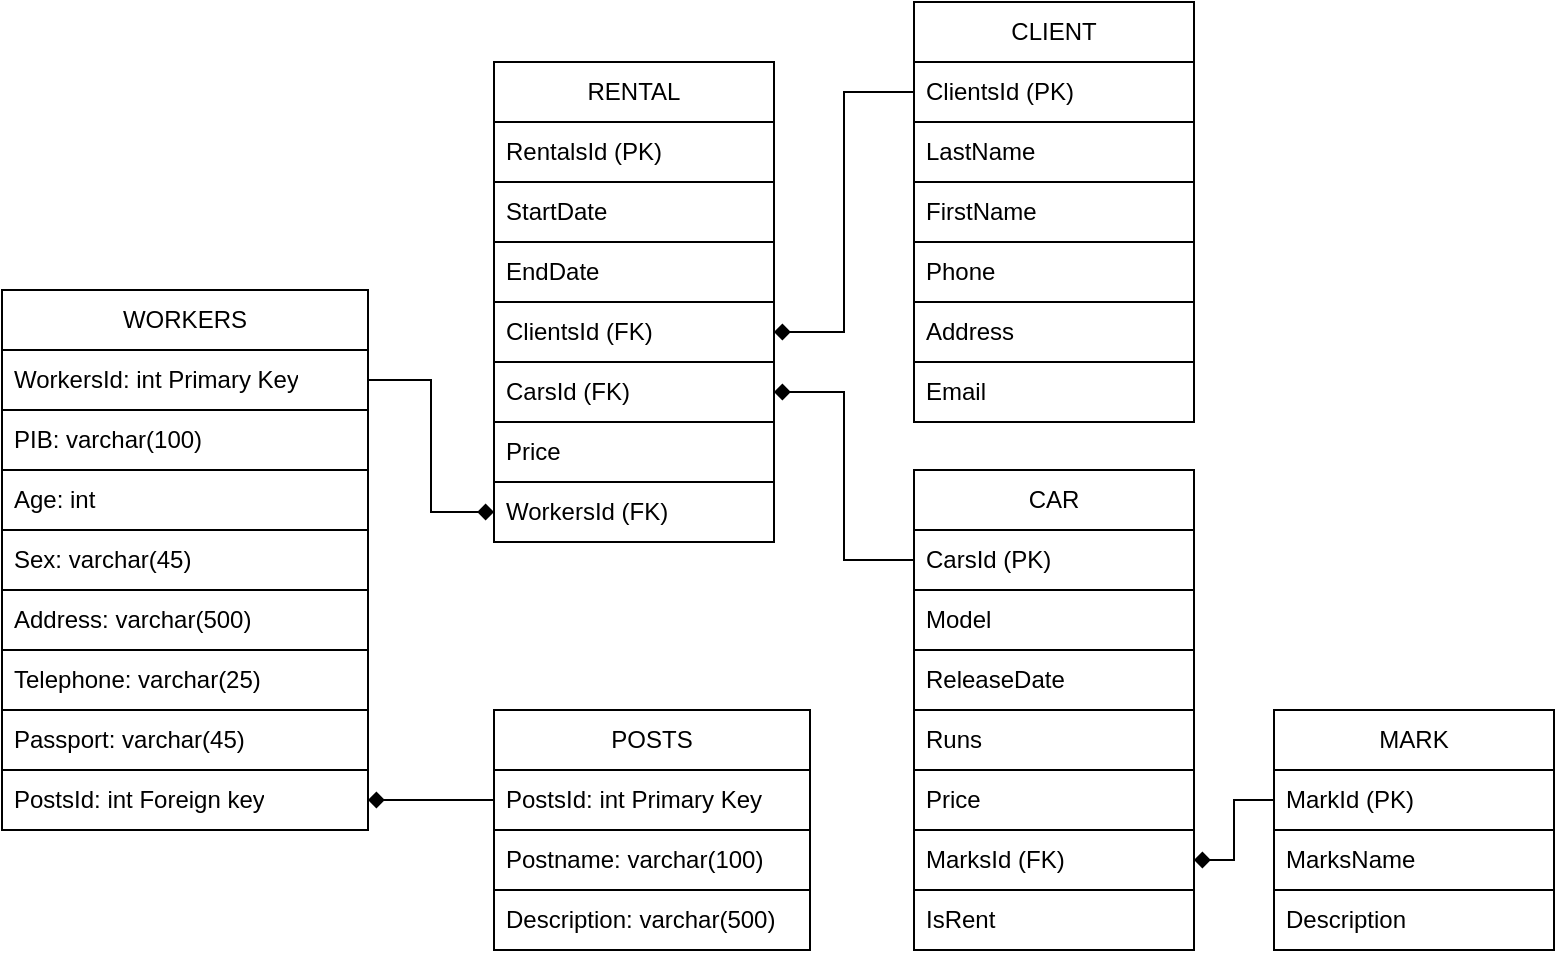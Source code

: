 <mxfile version="24.4.13" type="github">
  <diagram name="Page-1" id="ZCxUZjCs2w_mGWg6BgIN">
    <mxGraphModel dx="306" dy="455" grid="0" gridSize="10" guides="1" tooltips="1" connect="1" arrows="1" fold="1" page="1" pageScale="1" pageWidth="850" pageHeight="1100" math="0" shadow="0">
      <root>
        <mxCell id="0" />
        <mxCell id="1" parent="0" />
        <mxCell id="amekkk6pPUMmhFTjZdbN-1" value="&lt;div&gt;WORKERS&lt;/div&gt;" style="swimlane;fontStyle=0;childLayout=stackLayout;horizontal=1;startSize=30;horizontalStack=0;resizeParent=1;resizeParentMax=0;resizeLast=0;collapsible=1;marginBottom=0;whiteSpace=wrap;html=1;" vertex="1" parent="1">
          <mxGeometry x="24" y="293" width="183" height="270" as="geometry" />
        </mxCell>
        <mxCell id="amekkk6pPUMmhFTjZdbN-46" value="&lt;div&gt;WorkersId: int Primary Key&lt;br&gt;&lt;/div&gt;" style="text;strokeColor=default;fillColor=none;align=left;verticalAlign=middle;spacingLeft=4;spacingRight=4;overflow=hidden;points=[[0,0.5],[1,0.5]];portConstraint=eastwest;rotatable=0;whiteSpace=wrap;html=1;" vertex="1" parent="amekkk6pPUMmhFTjZdbN-1">
          <mxGeometry y="30" width="183" height="30" as="geometry" />
        </mxCell>
        <mxCell id="amekkk6pPUMmhFTjZdbN-3" value="PIB: varchar(100)" style="text;strokeColor=default;fillColor=none;align=left;verticalAlign=middle;spacingLeft=4;spacingRight=4;overflow=hidden;points=[[0,0.5],[1,0.5]];portConstraint=eastwest;rotatable=0;whiteSpace=wrap;html=1;" vertex="1" parent="amekkk6pPUMmhFTjZdbN-1">
          <mxGeometry y="60" width="183" height="30" as="geometry" />
        </mxCell>
        <mxCell id="amekkk6pPUMmhFTjZdbN-4" value="&lt;div&gt;Age: int&lt;br&gt;&lt;/div&gt;" style="text;strokeColor=default;fillColor=none;align=left;verticalAlign=middle;spacingLeft=4;spacingRight=4;overflow=hidden;points=[[0,0.5],[1,0.5]];portConstraint=eastwest;rotatable=0;whiteSpace=wrap;html=1;" vertex="1" parent="amekkk6pPUMmhFTjZdbN-1">
          <mxGeometry y="90" width="183" height="30" as="geometry" />
        </mxCell>
        <mxCell id="amekkk6pPUMmhFTjZdbN-5" value="Sex: varchar(45) " style="text;strokeColor=default;fillColor=none;align=left;verticalAlign=middle;spacingLeft=4;spacingRight=4;overflow=hidden;points=[[0,0.5],[1,0.5]];portConstraint=eastwest;rotatable=0;whiteSpace=wrap;html=1;" vertex="1" parent="amekkk6pPUMmhFTjZdbN-1">
          <mxGeometry y="120" width="183" height="30" as="geometry" />
        </mxCell>
        <mxCell id="amekkk6pPUMmhFTjZdbN-6" value="&lt;div&gt;Address: varchar(500)&lt;br&gt;&lt;/div&gt;" style="text;strokeColor=default;fillColor=none;align=left;verticalAlign=middle;spacingLeft=4;spacingRight=4;overflow=hidden;points=[[0,0.5],[1,0.5]];portConstraint=eastwest;rotatable=0;whiteSpace=wrap;html=1;" vertex="1" parent="amekkk6pPUMmhFTjZdbN-1">
          <mxGeometry y="150" width="183" height="30" as="geometry" />
        </mxCell>
        <mxCell id="amekkk6pPUMmhFTjZdbN-7" value="Telephone: varchar(25)" style="text;strokeColor=default;fillColor=none;align=left;verticalAlign=middle;spacingLeft=4;spacingRight=4;overflow=hidden;points=[[0,0.5],[1,0.5]];portConstraint=eastwest;rotatable=0;whiteSpace=wrap;html=1;" vertex="1" parent="amekkk6pPUMmhFTjZdbN-1">
          <mxGeometry y="180" width="183" height="30" as="geometry" />
        </mxCell>
        <mxCell id="amekkk6pPUMmhFTjZdbN-8" value="Passport: varchar(45)" style="text;strokeColor=default;fillColor=none;align=left;verticalAlign=middle;spacingLeft=4;spacingRight=4;overflow=hidden;points=[[0,0.5],[1,0.5]];portConstraint=eastwest;rotatable=0;whiteSpace=wrap;html=1;" vertex="1" parent="amekkk6pPUMmhFTjZdbN-1">
          <mxGeometry y="210" width="183" height="30" as="geometry" />
        </mxCell>
        <mxCell id="amekkk6pPUMmhFTjZdbN-9" value="PostsId: int Foreign key" style="text;strokeColor=default;fillColor=none;align=left;verticalAlign=middle;spacingLeft=4;spacingRight=4;overflow=hidden;points=[[0,0.5],[1,0.5]];portConstraint=eastwest;rotatable=0;whiteSpace=wrap;html=1;" vertex="1" parent="amekkk6pPUMmhFTjZdbN-1">
          <mxGeometry y="240" width="183" height="30" as="geometry" />
        </mxCell>
        <mxCell id="amekkk6pPUMmhFTjZdbN-10" value="POSTS" style="swimlane;fontStyle=0;childLayout=stackLayout;horizontal=1;startSize=30;horizontalStack=0;resizeParent=1;resizeParentMax=0;resizeLast=0;collapsible=1;marginBottom=0;whiteSpace=wrap;html=1;" vertex="1" parent="1">
          <mxGeometry x="270" y="503" width="158" height="120" as="geometry" />
        </mxCell>
        <mxCell id="amekkk6pPUMmhFTjZdbN-11" value="PostsId: int Primary Key " style="text;strokeColor=default;fillColor=none;align=left;verticalAlign=middle;spacingLeft=4;spacingRight=4;overflow=hidden;points=[[0,0.5],[1,0.5]];portConstraint=eastwest;rotatable=0;whiteSpace=wrap;html=1;" vertex="1" parent="amekkk6pPUMmhFTjZdbN-10">
          <mxGeometry y="30" width="158" height="30" as="geometry" />
        </mxCell>
        <mxCell id="amekkk6pPUMmhFTjZdbN-12" value="Postname: varchar(100)" style="text;strokeColor=default;fillColor=none;align=left;verticalAlign=middle;spacingLeft=4;spacingRight=4;overflow=hidden;points=[[0,0.5],[1,0.5]];portConstraint=eastwest;rotatable=0;whiteSpace=wrap;html=1;" vertex="1" parent="amekkk6pPUMmhFTjZdbN-10">
          <mxGeometry y="60" width="158" height="30" as="geometry" />
        </mxCell>
        <mxCell id="amekkk6pPUMmhFTjZdbN-13" value="Description: varchar(500)" style="text;strokeColor=default;fillColor=none;align=left;verticalAlign=middle;spacingLeft=4;spacingRight=4;overflow=hidden;points=[[0,0.5],[1,0.5]];portConstraint=eastwest;rotatable=0;whiteSpace=wrap;html=1;" vertex="1" parent="amekkk6pPUMmhFTjZdbN-10">
          <mxGeometry y="90" width="158" height="30" as="geometry" />
        </mxCell>
        <mxCell id="amekkk6pPUMmhFTjZdbN-14" style="edgeStyle=orthogonalEdgeStyle;rounded=0;orthogonalLoop=1;jettySize=auto;html=1;entryX=1;entryY=0.5;entryDx=0;entryDy=0;endArrow=diamond;endFill=1;exitX=0;exitY=0.5;exitDx=0;exitDy=0;" edge="1" parent="1" source="amekkk6pPUMmhFTjZdbN-11" target="amekkk6pPUMmhFTjZdbN-9">
          <mxGeometry relative="1" as="geometry" />
        </mxCell>
        <mxCell id="amekkk6pPUMmhFTjZdbN-15" value="RENTAL" style="swimlane;fontStyle=0;childLayout=stackLayout;horizontal=1;startSize=30;horizontalStack=0;resizeParent=1;resizeParentMax=0;resizeLast=0;collapsible=1;marginBottom=0;whiteSpace=wrap;html=1;" vertex="1" parent="1">
          <mxGeometry x="270" y="179" width="140" height="240" as="geometry" />
        </mxCell>
        <mxCell id="amekkk6pPUMmhFTjZdbN-16" value="RentalsId (PK)" style="text;strokeColor=default;fillColor=none;align=left;verticalAlign=middle;spacingLeft=4;spacingRight=4;overflow=hidden;points=[[0,0.5],[1,0.5]];portConstraint=eastwest;rotatable=0;whiteSpace=wrap;html=1;" vertex="1" parent="amekkk6pPUMmhFTjZdbN-15">
          <mxGeometry y="30" width="140" height="30" as="geometry" />
        </mxCell>
        <mxCell id="amekkk6pPUMmhFTjZdbN-17" value="StartDate" style="text;strokeColor=default;fillColor=none;align=left;verticalAlign=middle;spacingLeft=4;spacingRight=4;overflow=hidden;points=[[0,0.5],[1,0.5]];portConstraint=eastwest;rotatable=0;whiteSpace=wrap;html=1;" vertex="1" parent="amekkk6pPUMmhFTjZdbN-15">
          <mxGeometry y="60" width="140" height="30" as="geometry" />
        </mxCell>
        <mxCell id="amekkk6pPUMmhFTjZdbN-18" value="EndDate" style="text;strokeColor=default;fillColor=none;align=left;verticalAlign=middle;spacingLeft=4;spacingRight=4;overflow=hidden;points=[[0,0.5],[1,0.5]];portConstraint=eastwest;rotatable=0;whiteSpace=wrap;html=1;" vertex="1" parent="amekkk6pPUMmhFTjZdbN-15">
          <mxGeometry y="90" width="140" height="30" as="geometry" />
        </mxCell>
        <mxCell id="amekkk6pPUMmhFTjZdbN-19" value="&lt;div&gt;ClientsId (FK)&lt;br&gt;&lt;/div&gt;" style="text;strokeColor=default;fillColor=none;align=left;verticalAlign=middle;spacingLeft=4;spacingRight=4;overflow=hidden;points=[[0,0.5],[1,0.5]];portConstraint=eastwest;rotatable=0;whiteSpace=wrap;html=1;" vertex="1" parent="amekkk6pPUMmhFTjZdbN-15">
          <mxGeometry y="120" width="140" height="30" as="geometry" />
        </mxCell>
        <mxCell id="amekkk6pPUMmhFTjZdbN-20" value="CarsId (FK)" style="text;strokeColor=default;fillColor=none;align=left;verticalAlign=middle;spacingLeft=4;spacingRight=4;overflow=hidden;points=[[0,0.5],[1,0.5]];portConstraint=eastwest;rotatable=0;whiteSpace=wrap;html=1;" vertex="1" parent="amekkk6pPUMmhFTjZdbN-15">
          <mxGeometry y="150" width="140" height="30" as="geometry" />
        </mxCell>
        <mxCell id="amekkk6pPUMmhFTjZdbN-21" value="Price" style="text;strokeColor=default;fillColor=none;align=left;verticalAlign=middle;spacingLeft=4;spacingRight=4;overflow=hidden;points=[[0,0.5],[1,0.5]];portConstraint=eastwest;rotatable=0;whiteSpace=wrap;html=1;" vertex="1" parent="amekkk6pPUMmhFTjZdbN-15">
          <mxGeometry y="180" width="140" height="30" as="geometry" />
        </mxCell>
        <mxCell id="amekkk6pPUMmhFTjZdbN-22" value="WorkersId (FK)" style="text;strokeColor=default;fillColor=none;align=left;verticalAlign=middle;spacingLeft=4;spacingRight=4;overflow=hidden;points=[[0,0.5],[1,0.5]];portConstraint=eastwest;rotatable=0;whiteSpace=wrap;html=1;" vertex="1" parent="amekkk6pPUMmhFTjZdbN-15">
          <mxGeometry y="210" width="140" height="30" as="geometry" />
        </mxCell>
        <mxCell id="amekkk6pPUMmhFTjZdbN-24" value="CAR" style="swimlane;fontStyle=0;childLayout=stackLayout;horizontal=1;startSize=30;horizontalStack=0;resizeParent=1;resizeParentMax=0;resizeLast=0;collapsible=1;marginBottom=0;whiteSpace=wrap;html=1;" vertex="1" parent="1">
          <mxGeometry x="480" y="383" width="140" height="240" as="geometry" />
        </mxCell>
        <mxCell id="amekkk6pPUMmhFTjZdbN-25" value="CarsId (PK)" style="text;strokeColor=default;fillColor=none;align=left;verticalAlign=middle;spacingLeft=4;spacingRight=4;overflow=hidden;points=[[0,0.5],[1,0.5]];portConstraint=eastwest;rotatable=0;whiteSpace=wrap;html=1;" vertex="1" parent="amekkk6pPUMmhFTjZdbN-24">
          <mxGeometry y="30" width="140" height="30" as="geometry" />
        </mxCell>
        <mxCell id="amekkk6pPUMmhFTjZdbN-26" value="Model" style="text;strokeColor=default;fillColor=none;align=left;verticalAlign=middle;spacingLeft=4;spacingRight=4;overflow=hidden;points=[[0,0.5],[1,0.5]];portConstraint=eastwest;rotatable=0;whiteSpace=wrap;html=1;" vertex="1" parent="amekkk6pPUMmhFTjZdbN-24">
          <mxGeometry y="60" width="140" height="30" as="geometry" />
        </mxCell>
        <mxCell id="amekkk6pPUMmhFTjZdbN-27" value="ReleaseDate" style="text;strokeColor=default;fillColor=none;align=left;verticalAlign=middle;spacingLeft=4;spacingRight=4;overflow=hidden;points=[[0,0.5],[1,0.5]];portConstraint=eastwest;rotatable=0;whiteSpace=wrap;html=1;" vertex="1" parent="amekkk6pPUMmhFTjZdbN-24">
          <mxGeometry y="90" width="140" height="30" as="geometry" />
        </mxCell>
        <mxCell id="amekkk6pPUMmhFTjZdbN-28" value="Runs" style="text;strokeColor=default;fillColor=none;align=left;verticalAlign=middle;spacingLeft=4;spacingRight=4;overflow=hidden;points=[[0,0.5],[1,0.5]];portConstraint=eastwest;rotatable=0;whiteSpace=wrap;html=1;" vertex="1" parent="amekkk6pPUMmhFTjZdbN-24">
          <mxGeometry y="120" width="140" height="30" as="geometry" />
        </mxCell>
        <mxCell id="amekkk6pPUMmhFTjZdbN-29" value="Price" style="text;strokeColor=default;fillColor=none;align=left;verticalAlign=middle;spacingLeft=4;spacingRight=4;overflow=hidden;points=[[0,0.5],[1,0.5]];portConstraint=eastwest;rotatable=0;whiteSpace=wrap;html=1;" vertex="1" parent="amekkk6pPUMmhFTjZdbN-24">
          <mxGeometry y="150" width="140" height="30" as="geometry" />
        </mxCell>
        <mxCell id="amekkk6pPUMmhFTjZdbN-30" value="MarksId (FK)" style="text;strokeColor=default;fillColor=none;align=left;verticalAlign=middle;spacingLeft=4;spacingRight=4;overflow=hidden;points=[[0,0.5],[1,0.5]];portConstraint=eastwest;rotatable=0;whiteSpace=wrap;html=1;" vertex="1" parent="amekkk6pPUMmhFTjZdbN-24">
          <mxGeometry y="180" width="140" height="30" as="geometry" />
        </mxCell>
        <mxCell id="amekkk6pPUMmhFTjZdbN-31" value="IsRent" style="text;strokeColor=default;fillColor=none;align=left;verticalAlign=middle;spacingLeft=4;spacingRight=4;overflow=hidden;points=[[0,0.5],[1,0.5]];portConstraint=eastwest;rotatable=0;whiteSpace=wrap;html=1;" vertex="1" parent="amekkk6pPUMmhFTjZdbN-24">
          <mxGeometry y="210" width="140" height="30" as="geometry" />
        </mxCell>
        <mxCell id="amekkk6pPUMmhFTjZdbN-32" value="CLIENT" style="swimlane;fontStyle=0;childLayout=stackLayout;horizontal=1;startSize=30;horizontalStack=0;resizeParent=1;resizeParentMax=0;resizeLast=0;collapsible=1;marginBottom=0;whiteSpace=wrap;html=1;" vertex="1" parent="1">
          <mxGeometry x="480" y="149" width="140" height="210" as="geometry" />
        </mxCell>
        <mxCell id="amekkk6pPUMmhFTjZdbN-33" value="ClientsId (PK)" style="text;strokeColor=default;fillColor=none;align=left;verticalAlign=middle;spacingLeft=4;spacingRight=4;overflow=hidden;points=[[0,0.5],[1,0.5]];portConstraint=eastwest;rotatable=0;whiteSpace=wrap;html=1;" vertex="1" parent="amekkk6pPUMmhFTjZdbN-32">
          <mxGeometry y="30" width="140" height="30" as="geometry" />
        </mxCell>
        <mxCell id="amekkk6pPUMmhFTjZdbN-34" value="LastName" style="text;strokeColor=default;fillColor=none;align=left;verticalAlign=middle;spacingLeft=4;spacingRight=4;overflow=hidden;points=[[0,0.5],[1,0.5]];portConstraint=eastwest;rotatable=0;whiteSpace=wrap;html=1;" vertex="1" parent="amekkk6pPUMmhFTjZdbN-32">
          <mxGeometry y="60" width="140" height="30" as="geometry" />
        </mxCell>
        <mxCell id="amekkk6pPUMmhFTjZdbN-35" value="FirstName" style="text;strokeColor=default;fillColor=none;align=left;verticalAlign=middle;spacingLeft=4;spacingRight=4;overflow=hidden;points=[[0,0.5],[1,0.5]];portConstraint=eastwest;rotatable=0;whiteSpace=wrap;html=1;" vertex="1" parent="amekkk6pPUMmhFTjZdbN-32">
          <mxGeometry y="90" width="140" height="30" as="geometry" />
        </mxCell>
        <mxCell id="amekkk6pPUMmhFTjZdbN-36" value="Phone" style="text;strokeColor=default;fillColor=none;align=left;verticalAlign=middle;spacingLeft=4;spacingRight=4;overflow=hidden;points=[[0,0.5],[1,0.5]];portConstraint=eastwest;rotatable=0;whiteSpace=wrap;html=1;" vertex="1" parent="amekkk6pPUMmhFTjZdbN-32">
          <mxGeometry y="120" width="140" height="30" as="geometry" />
        </mxCell>
        <mxCell id="amekkk6pPUMmhFTjZdbN-37" value="Address" style="text;strokeColor=default;fillColor=none;align=left;verticalAlign=middle;spacingLeft=4;spacingRight=4;overflow=hidden;points=[[0,0.5],[1,0.5]];portConstraint=eastwest;rotatable=0;whiteSpace=wrap;html=1;" vertex="1" parent="amekkk6pPUMmhFTjZdbN-32">
          <mxGeometry y="150" width="140" height="30" as="geometry" />
        </mxCell>
        <mxCell id="amekkk6pPUMmhFTjZdbN-38" value="Email" style="text;strokeColor=default;fillColor=none;align=left;verticalAlign=middle;spacingLeft=4;spacingRight=4;overflow=hidden;points=[[0,0.5],[1,0.5]];portConstraint=eastwest;rotatable=0;whiteSpace=wrap;html=1;" vertex="1" parent="amekkk6pPUMmhFTjZdbN-32">
          <mxGeometry y="180" width="140" height="30" as="geometry" />
        </mxCell>
        <mxCell id="amekkk6pPUMmhFTjZdbN-39" style="edgeStyle=orthogonalEdgeStyle;rounded=0;orthogonalLoop=1;jettySize=auto;html=1;entryX=1;entryY=0.5;entryDx=0;entryDy=0;endArrow=diamond;endFill=1;" edge="1" parent="1" source="amekkk6pPUMmhFTjZdbN-33" target="amekkk6pPUMmhFTjZdbN-19">
          <mxGeometry relative="1" as="geometry" />
        </mxCell>
        <mxCell id="amekkk6pPUMmhFTjZdbN-40" style="edgeStyle=orthogonalEdgeStyle;rounded=0;orthogonalLoop=1;jettySize=auto;html=1;entryX=1;entryY=0.5;entryDx=0;entryDy=0;endArrow=diamond;endFill=1;" edge="1" parent="1" source="amekkk6pPUMmhFTjZdbN-25" target="amekkk6pPUMmhFTjZdbN-20">
          <mxGeometry relative="1" as="geometry" />
        </mxCell>
        <mxCell id="amekkk6pPUMmhFTjZdbN-41" value="MARK" style="swimlane;fontStyle=0;childLayout=stackLayout;horizontal=1;startSize=30;horizontalStack=0;resizeParent=1;resizeParentMax=0;resizeLast=0;collapsible=1;marginBottom=0;whiteSpace=wrap;html=1;" vertex="1" parent="1">
          <mxGeometry x="660" y="503" width="140" height="120" as="geometry" />
        </mxCell>
        <mxCell id="amekkk6pPUMmhFTjZdbN-42" value="&lt;div&gt;MarkId (PK)&lt;/div&gt;" style="text;strokeColor=default;fillColor=none;align=left;verticalAlign=middle;spacingLeft=4;spacingRight=4;overflow=hidden;points=[[0,0.5],[1,0.5]];portConstraint=eastwest;rotatable=0;whiteSpace=wrap;html=1;" vertex="1" parent="amekkk6pPUMmhFTjZdbN-41">
          <mxGeometry y="30" width="140" height="30" as="geometry" />
        </mxCell>
        <mxCell id="amekkk6pPUMmhFTjZdbN-43" value="MarksName" style="text;strokeColor=default;fillColor=none;align=left;verticalAlign=middle;spacingLeft=4;spacingRight=4;overflow=hidden;points=[[0,0.5],[1,0.5]];portConstraint=eastwest;rotatable=0;whiteSpace=wrap;html=1;" vertex="1" parent="amekkk6pPUMmhFTjZdbN-41">
          <mxGeometry y="60" width="140" height="30" as="geometry" />
        </mxCell>
        <mxCell id="amekkk6pPUMmhFTjZdbN-44" value="Description" style="text;strokeColor=default;fillColor=none;align=left;verticalAlign=middle;spacingLeft=4;spacingRight=4;overflow=hidden;points=[[0,0.5],[1,0.5]];portConstraint=eastwest;rotatable=0;whiteSpace=wrap;html=1;" vertex="1" parent="amekkk6pPUMmhFTjZdbN-41">
          <mxGeometry y="90" width="140" height="30" as="geometry" />
        </mxCell>
        <mxCell id="amekkk6pPUMmhFTjZdbN-45" style="edgeStyle=orthogonalEdgeStyle;rounded=0;orthogonalLoop=1;jettySize=auto;html=1;entryX=1;entryY=0.5;entryDx=0;entryDy=0;endArrow=diamond;endFill=1;" edge="1" parent="1" source="amekkk6pPUMmhFTjZdbN-42" target="amekkk6pPUMmhFTjZdbN-30">
          <mxGeometry relative="1" as="geometry" />
        </mxCell>
        <mxCell id="amekkk6pPUMmhFTjZdbN-48" style="edgeStyle=orthogonalEdgeStyle;rounded=0;orthogonalLoop=1;jettySize=auto;html=1;entryX=0;entryY=0.5;entryDx=0;entryDy=0;endArrow=diamond;endFill=1;" edge="1" parent="1" source="amekkk6pPUMmhFTjZdbN-46" target="amekkk6pPUMmhFTjZdbN-22">
          <mxGeometry relative="1" as="geometry" />
        </mxCell>
      </root>
    </mxGraphModel>
  </diagram>
</mxfile>
